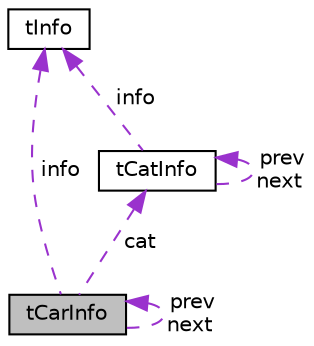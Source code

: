 digraph "tCarInfo"
{
  edge [fontname="Helvetica",fontsize="10",labelfontname="Helvetica",labelfontsize="10"];
  node [fontname="Helvetica",fontsize="10",shape=record];
  Node1 [label="tCarInfo",height=0.2,width=0.4,color="black", fillcolor="grey75", style="filled", fontcolor="black"];
  Node1 -> Node1 [dir="back",color="darkorchid3",fontsize="10",style="dashed",label=" prev\nnext" ,fontname="Helvetica"];
  Node2 -> Node1 [dir="back",color="darkorchid3",fontsize="10",style="dashed",label=" cat" ,fontname="Helvetica"];
  Node2 [label="tCatInfo",height=0.2,width=0.4,color="black", fillcolor="white", style="filled",URL="$structt_cat_info.html"];
  Node2 -> Node2 [dir="back",color="darkorchid3",fontsize="10",style="dashed",label=" prev\nnext" ,fontname="Helvetica"];
  Node3 -> Node2 [dir="back",color="darkorchid3",fontsize="10",style="dashed",label=" info" ,fontname="Helvetica"];
  Node3 [label="tInfo",height=0.2,width=0.4,color="black", fillcolor="white", style="filled",URL="$structt_info.html"];
  Node3 -> Node1 [dir="back",color="darkorchid3",fontsize="10",style="dashed",label=" info" ,fontname="Helvetica"];
}
